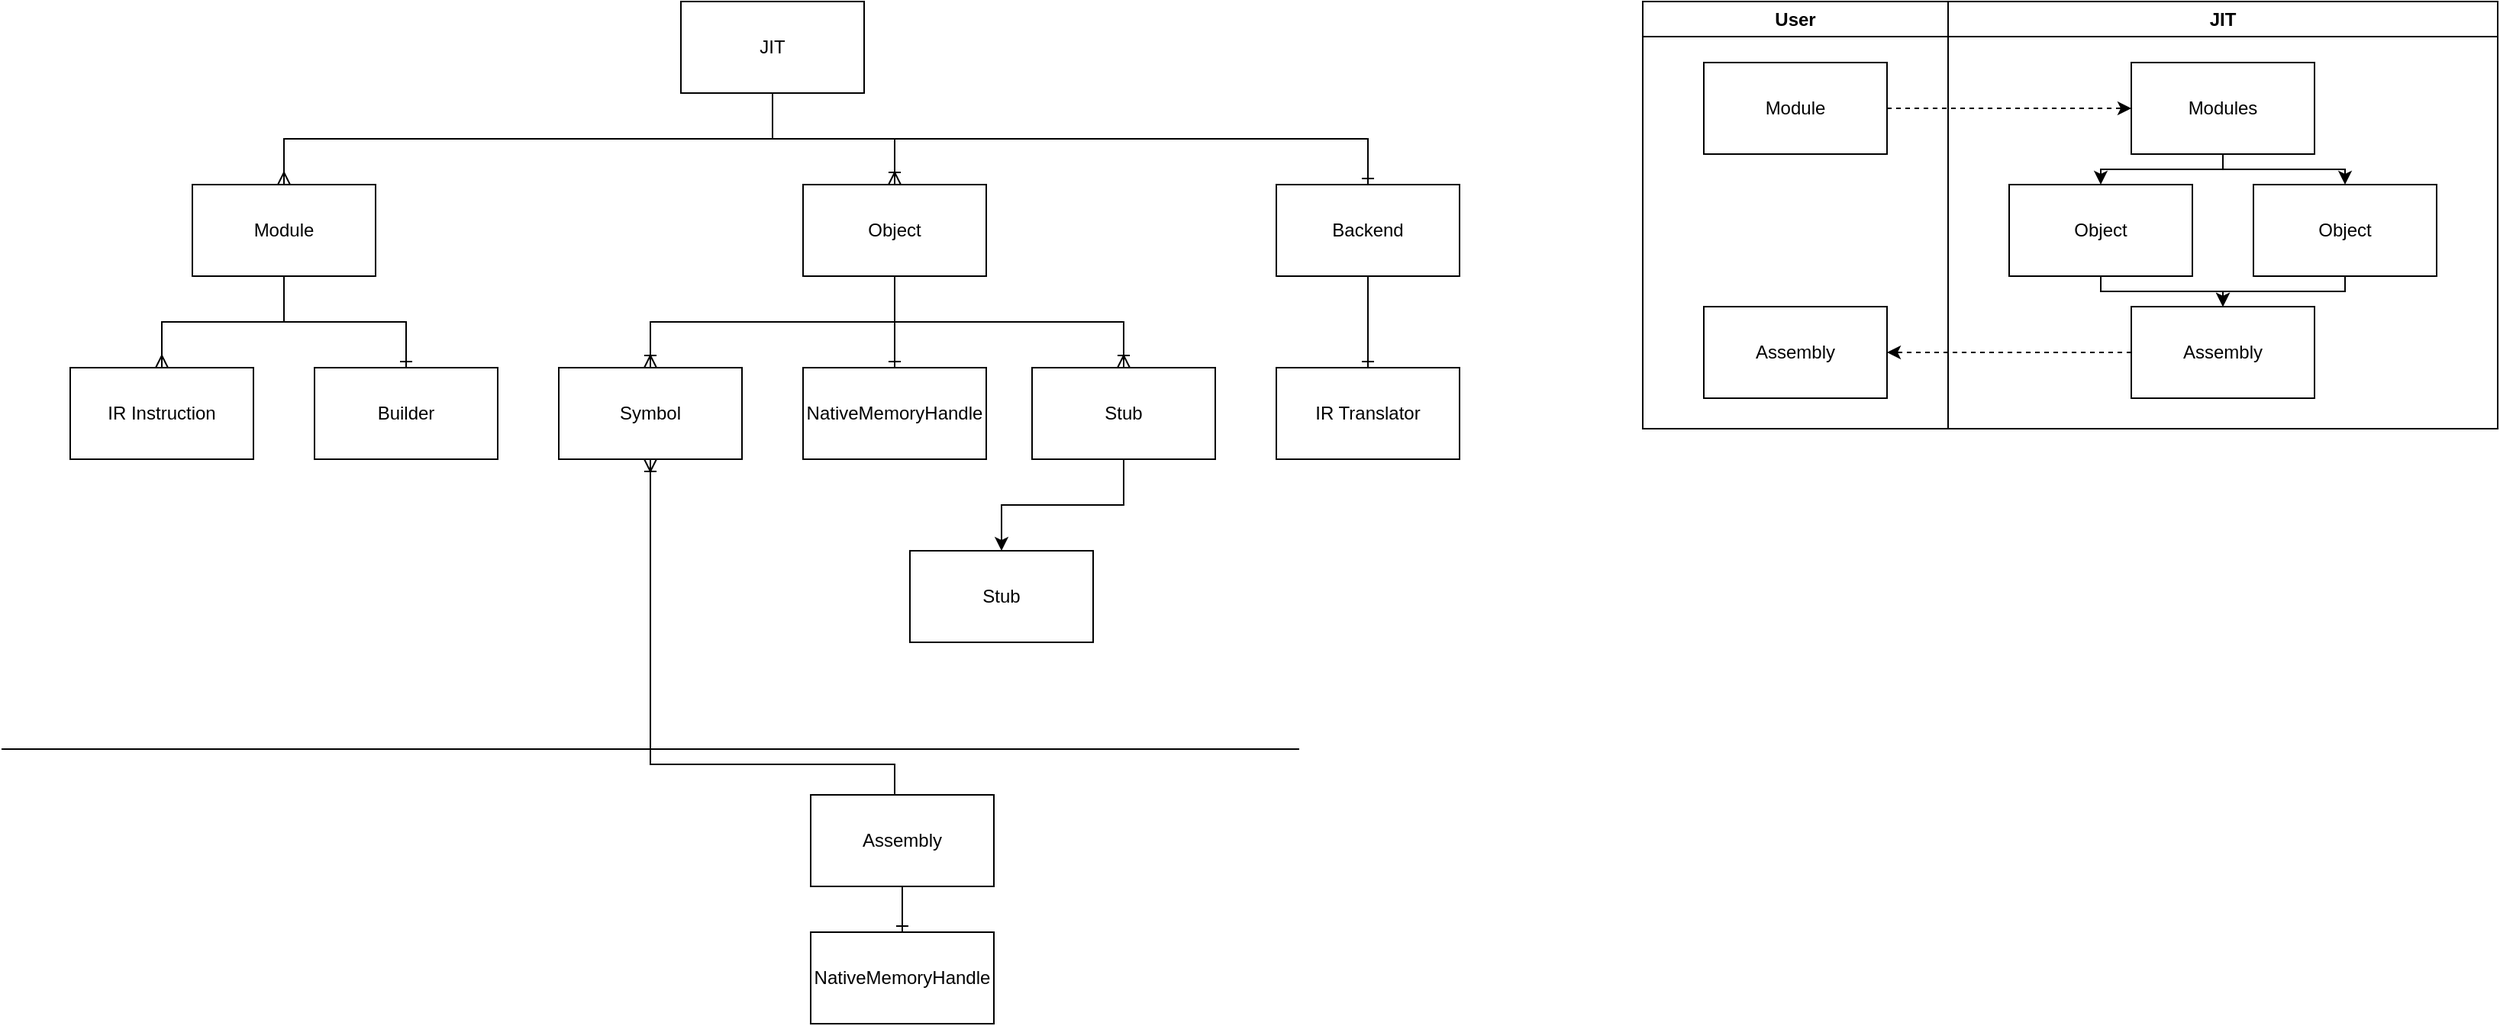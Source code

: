 <mxfile version="25.0.2">
  <diagram name="Page-1" id="Tcy61353ht7fMVRLZO-W">
    <mxGraphModel dx="1793" dy="1055" grid="1" gridSize="10" guides="1" tooltips="1" connect="1" arrows="1" fold="1" page="1" pageScale="1" pageWidth="850" pageHeight="1100" math="0" shadow="0">
      <root>
        <mxCell id="0" />
        <mxCell id="1" parent="0" />
        <mxCell id="yp2cck39GkBOPzyPTyoY-8" value="" style="edgeStyle=orthogonalEdgeStyle;rounded=0;orthogonalLoop=1;jettySize=auto;html=1;endArrow=ERone;endFill=0;" edge="1" parent="1" source="yp2cck39GkBOPzyPTyoY-1" target="yp2cck39GkBOPzyPTyoY-7">
          <mxGeometry relative="1" as="geometry">
            <Array as="points">
              <mxPoint x="190" y="290" />
              <mxPoint x="270" y="290" />
            </Array>
          </mxGeometry>
        </mxCell>
        <mxCell id="yp2cck39GkBOPzyPTyoY-17" style="edgeStyle=orthogonalEdgeStyle;rounded=0;orthogonalLoop=1;jettySize=auto;html=1;exitX=0.5;exitY=1;exitDx=0;exitDy=0;entryX=0.5;entryY=0;entryDx=0;entryDy=0;endArrow=ERmany;endFill=0;" edge="1" parent="1" source="yp2cck39GkBOPzyPTyoY-1" target="yp2cck39GkBOPzyPTyoY-10">
          <mxGeometry relative="1" as="geometry" />
        </mxCell>
        <mxCell id="yp2cck39GkBOPzyPTyoY-1" value="Module" style="rounded=0;whiteSpace=wrap;html=1;" vertex="1" parent="1">
          <mxGeometry x="130" y="200" width="120" height="60" as="geometry" />
        </mxCell>
        <mxCell id="yp2cck39GkBOPzyPTyoY-13" style="edgeStyle=orthogonalEdgeStyle;rounded=0;orthogonalLoop=1;jettySize=auto;html=1;exitX=0.5;exitY=1;exitDx=0;exitDy=0;entryX=0.5;entryY=0;entryDx=0;entryDy=0;endArrow=ERoneToMany;endFill=0;" edge="1" parent="1" source="yp2cck39GkBOPzyPTyoY-2" target="yp2cck39GkBOPzyPTyoY-5">
          <mxGeometry relative="1" as="geometry" />
        </mxCell>
        <mxCell id="yp2cck39GkBOPzyPTyoY-15" style="edgeStyle=orthogonalEdgeStyle;rounded=0;orthogonalLoop=1;jettySize=auto;html=1;exitX=0.5;exitY=1;exitDx=0;exitDy=0;entryX=0.5;entryY=0;entryDx=0;entryDy=0;endArrow=ERone;endFill=0;" edge="1" parent="1" source="yp2cck39GkBOPzyPTyoY-2" target="yp2cck39GkBOPzyPTyoY-14">
          <mxGeometry relative="1" as="geometry" />
        </mxCell>
        <mxCell id="yp2cck39GkBOPzyPTyoY-16" style="edgeStyle=orthogonalEdgeStyle;rounded=0;orthogonalLoop=1;jettySize=auto;html=1;exitX=0.5;exitY=1;exitDx=0;exitDy=0;endArrow=ERmany;endFill=0;" edge="1" parent="1" source="yp2cck39GkBOPzyPTyoY-2" target="yp2cck39GkBOPzyPTyoY-1">
          <mxGeometry relative="1" as="geometry" />
        </mxCell>
        <mxCell id="yp2cck39GkBOPzyPTyoY-2" value="JIT" style="rounded=0;whiteSpace=wrap;html=1;" vertex="1" parent="1">
          <mxGeometry x="450" y="80" width="120" height="60" as="geometry" />
        </mxCell>
        <mxCell id="yp2cck39GkBOPzyPTyoY-3" value="IR Translator" style="rounded=0;whiteSpace=wrap;html=1;" vertex="1" parent="1">
          <mxGeometry x="840" y="320" width="120" height="60" as="geometry" />
        </mxCell>
        <mxCell id="yp2cck39GkBOPzyPTyoY-26" style="edgeStyle=orthogonalEdgeStyle;rounded=0;orthogonalLoop=1;jettySize=auto;html=1;exitX=0.5;exitY=1;exitDx=0;exitDy=0;entryX=0.5;entryY=0;entryDx=0;entryDy=0;endArrow=ERone;endFill=0;" edge="1" parent="1" source="yp2cck39GkBOPzyPTyoY-5" target="yp2cck39GkBOPzyPTyoY-24">
          <mxGeometry relative="1" as="geometry" />
        </mxCell>
        <mxCell id="yp2cck39GkBOPzyPTyoY-28" style="edgeStyle=orthogonalEdgeStyle;rounded=0;orthogonalLoop=1;jettySize=auto;html=1;exitX=0.5;exitY=1;exitDx=0;exitDy=0;entryX=0.5;entryY=0;entryDx=0;entryDy=0;endArrow=ERoneToMany;endFill=0;" edge="1" parent="1" source="yp2cck39GkBOPzyPTyoY-5" target="yp2cck39GkBOPzyPTyoY-27">
          <mxGeometry relative="1" as="geometry" />
        </mxCell>
        <mxCell id="yp2cck39GkBOPzyPTyoY-34" value="" style="edgeStyle=orthogonalEdgeStyle;rounded=0;orthogonalLoop=1;jettySize=auto;html=1;endArrow=ERoneToMany;endFill=0;entryX=0.5;entryY=0;entryDx=0;entryDy=0;" edge="1" parent="1" source="yp2cck39GkBOPzyPTyoY-5" target="yp2cck39GkBOPzyPTyoY-33">
          <mxGeometry relative="1" as="geometry">
            <mxPoint x="760" y="290" as="targetPoint" />
            <Array as="points">
              <mxPoint x="590" y="290" />
              <mxPoint x="740" y="290" />
            </Array>
          </mxGeometry>
        </mxCell>
        <mxCell id="yp2cck39GkBOPzyPTyoY-5" value="Object" style="rounded=0;whiteSpace=wrap;html=1;" vertex="1" parent="1">
          <mxGeometry x="530" y="200" width="120" height="60" as="geometry" />
        </mxCell>
        <mxCell id="yp2cck39GkBOPzyPTyoY-30" value="" style="edgeStyle=orthogonalEdgeStyle;rounded=0;orthogonalLoop=1;jettySize=auto;html=1;endArrow=ERoneToMany;endFill=0;entryX=0.5;entryY=1;entryDx=0;entryDy=0;" edge="1" parent="1" source="yp2cck39GkBOPzyPTyoY-6" target="yp2cck39GkBOPzyPTyoY-27">
          <mxGeometry relative="1" as="geometry">
            <mxPoint x="430" y="460.0" as="targetPoint" />
            <Array as="points">
              <mxPoint x="590" y="580" />
              <mxPoint x="430" y="580" />
            </Array>
          </mxGeometry>
        </mxCell>
        <mxCell id="yp2cck39GkBOPzyPTyoY-32" value="" style="edgeStyle=orthogonalEdgeStyle;rounded=0;orthogonalLoop=1;jettySize=auto;html=1;endArrow=ERone;endFill=0;" edge="1" parent="1" source="yp2cck39GkBOPzyPTyoY-6" target="yp2cck39GkBOPzyPTyoY-31">
          <mxGeometry relative="1" as="geometry" />
        </mxCell>
        <mxCell id="yp2cck39GkBOPzyPTyoY-6" value="Assembly" style="rounded=0;whiteSpace=wrap;html=1;" vertex="1" parent="1">
          <mxGeometry x="535" y="600" width="120" height="60" as="geometry" />
        </mxCell>
        <mxCell id="yp2cck39GkBOPzyPTyoY-7" value="Builder" style="rounded=0;whiteSpace=wrap;html=1;" vertex="1" parent="1">
          <mxGeometry x="210" y="320" width="120" height="60" as="geometry" />
        </mxCell>
        <mxCell id="yp2cck39GkBOPzyPTyoY-10" value="IR Instruction" style="rounded=0;whiteSpace=wrap;html=1;" vertex="1" parent="1">
          <mxGeometry x="50" y="320" width="120" height="60" as="geometry" />
        </mxCell>
        <mxCell id="yp2cck39GkBOPzyPTyoY-25" style="edgeStyle=orthogonalEdgeStyle;rounded=0;orthogonalLoop=1;jettySize=auto;html=1;exitX=0.5;exitY=1;exitDx=0;exitDy=0;entryX=0.5;entryY=0;entryDx=0;entryDy=0;endArrow=ERone;endFill=0;" edge="1" parent="1" source="yp2cck39GkBOPzyPTyoY-14" target="yp2cck39GkBOPzyPTyoY-3">
          <mxGeometry relative="1" as="geometry" />
        </mxCell>
        <mxCell id="yp2cck39GkBOPzyPTyoY-14" value="Backend" style="rounded=0;whiteSpace=wrap;html=1;" vertex="1" parent="1">
          <mxGeometry x="840" y="200" width="120" height="60" as="geometry" />
        </mxCell>
        <mxCell id="yp2cck39GkBOPzyPTyoY-24" value="NativeMemoryHandle" style="rounded=0;whiteSpace=wrap;html=1;" vertex="1" parent="1">
          <mxGeometry x="530" y="320" width="120" height="60" as="geometry" />
        </mxCell>
        <mxCell id="yp2cck39GkBOPzyPTyoY-27" value="Symbol" style="rounded=0;whiteSpace=wrap;html=1;" vertex="1" parent="1">
          <mxGeometry x="370" y="320" width="120" height="60" as="geometry" />
        </mxCell>
        <mxCell id="yp2cck39GkBOPzyPTyoY-29" value="" style="endArrow=none;html=1;rounded=0;" edge="1" parent="1">
          <mxGeometry width="50" height="50" relative="1" as="geometry">
            <mxPoint x="5" y="570" as="sourcePoint" />
            <mxPoint x="855" y="570" as="targetPoint" />
          </mxGeometry>
        </mxCell>
        <mxCell id="yp2cck39GkBOPzyPTyoY-31" value="NativeMemoryHandle" style="rounded=0;whiteSpace=wrap;html=1;" vertex="1" parent="1">
          <mxGeometry x="535" y="690" width="120" height="60" as="geometry" />
        </mxCell>
        <mxCell id="yp2cck39GkBOPzyPTyoY-53" value="" style="edgeStyle=orthogonalEdgeStyle;rounded=0;orthogonalLoop=1;jettySize=auto;html=1;" edge="1" parent="1" source="yp2cck39GkBOPzyPTyoY-33" target="yp2cck39GkBOPzyPTyoY-52">
          <mxGeometry relative="1" as="geometry" />
        </mxCell>
        <mxCell id="yp2cck39GkBOPzyPTyoY-33" value="Stub" style="rounded=0;whiteSpace=wrap;html=1;" vertex="1" parent="1">
          <mxGeometry x="680" y="320" width="120" height="60" as="geometry" />
        </mxCell>
        <mxCell id="yp2cck39GkBOPzyPTyoY-36" value="User" style="swimlane;whiteSpace=wrap;html=1;" vertex="1" parent="1">
          <mxGeometry x="1080" y="80" width="200" height="280" as="geometry" />
        </mxCell>
        <mxCell id="yp2cck39GkBOPzyPTyoY-37" value="Module" style="rounded=0;whiteSpace=wrap;html=1;" vertex="1" parent="yp2cck39GkBOPzyPTyoY-36">
          <mxGeometry x="40" y="40" width="120" height="60" as="geometry" />
        </mxCell>
        <mxCell id="yp2cck39GkBOPzyPTyoY-50" value="Assembly" style="rounded=0;whiteSpace=wrap;html=1;" vertex="1" parent="yp2cck39GkBOPzyPTyoY-36">
          <mxGeometry x="40" y="200" width="120" height="60" as="geometry" />
        </mxCell>
        <mxCell id="yp2cck39GkBOPzyPTyoY-38" value="JIT" style="swimlane;whiteSpace=wrap;html=1;" vertex="1" parent="1">
          <mxGeometry x="1280" y="80" width="360" height="280" as="geometry" />
        </mxCell>
        <mxCell id="yp2cck39GkBOPzyPTyoY-43" value="" style="edgeStyle=orthogonalEdgeStyle;rounded=0;orthogonalLoop=1;jettySize=auto;html=1;" edge="1" parent="yp2cck39GkBOPzyPTyoY-38" source="yp2cck39GkBOPzyPTyoY-39" target="yp2cck39GkBOPzyPTyoY-42">
          <mxGeometry relative="1" as="geometry">
            <Array as="points">
              <mxPoint x="180" y="110" />
              <mxPoint x="100" y="110" />
            </Array>
          </mxGeometry>
        </mxCell>
        <mxCell id="yp2cck39GkBOPzyPTyoY-48" style="edgeStyle=orthogonalEdgeStyle;rounded=0;orthogonalLoop=1;jettySize=auto;html=1;exitX=0.5;exitY=1;exitDx=0;exitDy=0;entryX=0.5;entryY=0;entryDx=0;entryDy=0;" edge="1" parent="yp2cck39GkBOPzyPTyoY-38" source="yp2cck39GkBOPzyPTyoY-39" target="yp2cck39GkBOPzyPTyoY-46">
          <mxGeometry relative="1" as="geometry">
            <Array as="points">
              <mxPoint x="180" y="110" />
              <mxPoint x="260" y="110" />
            </Array>
          </mxGeometry>
        </mxCell>
        <mxCell id="yp2cck39GkBOPzyPTyoY-39" value="Modules" style="rounded=0;whiteSpace=wrap;html=1;" vertex="1" parent="yp2cck39GkBOPzyPTyoY-38">
          <mxGeometry x="120" y="40" width="120" height="60" as="geometry" />
        </mxCell>
        <mxCell id="yp2cck39GkBOPzyPTyoY-45" value="" style="edgeStyle=orthogonalEdgeStyle;rounded=0;orthogonalLoop=1;jettySize=auto;html=1;" edge="1" parent="yp2cck39GkBOPzyPTyoY-38" source="yp2cck39GkBOPzyPTyoY-42" target="yp2cck39GkBOPzyPTyoY-44">
          <mxGeometry relative="1" as="geometry">
            <Array as="points">
              <mxPoint x="100" y="190" />
              <mxPoint x="180" y="190" />
            </Array>
          </mxGeometry>
        </mxCell>
        <mxCell id="yp2cck39GkBOPzyPTyoY-42" value="Object" style="rounded=0;whiteSpace=wrap;html=1;" vertex="1" parent="yp2cck39GkBOPzyPTyoY-38">
          <mxGeometry x="40" y="120" width="120" height="60" as="geometry" />
        </mxCell>
        <mxCell id="yp2cck39GkBOPzyPTyoY-44" value="Assembly" style="rounded=0;whiteSpace=wrap;html=1;" vertex="1" parent="yp2cck39GkBOPzyPTyoY-38">
          <mxGeometry x="120" y="200" width="120" height="60" as="geometry" />
        </mxCell>
        <mxCell id="yp2cck39GkBOPzyPTyoY-49" style="edgeStyle=orthogonalEdgeStyle;rounded=0;orthogonalLoop=1;jettySize=auto;html=1;exitX=0.5;exitY=1;exitDx=0;exitDy=0;entryX=0.5;entryY=0;entryDx=0;entryDy=0;" edge="1" parent="yp2cck39GkBOPzyPTyoY-38" source="yp2cck39GkBOPzyPTyoY-46" target="yp2cck39GkBOPzyPTyoY-44">
          <mxGeometry relative="1" as="geometry">
            <Array as="points">
              <mxPoint x="260" y="190" />
              <mxPoint x="180" y="190" />
            </Array>
          </mxGeometry>
        </mxCell>
        <mxCell id="yp2cck39GkBOPzyPTyoY-46" value="Object" style="rounded=0;whiteSpace=wrap;html=1;" vertex="1" parent="yp2cck39GkBOPzyPTyoY-38">
          <mxGeometry x="200" y="120" width="120" height="60" as="geometry" />
        </mxCell>
        <mxCell id="yp2cck39GkBOPzyPTyoY-41" value="" style="edgeStyle=orthogonalEdgeStyle;rounded=0;orthogonalLoop=1;jettySize=auto;html=1;dashed=1;" edge="1" parent="1" source="yp2cck39GkBOPzyPTyoY-37" target="yp2cck39GkBOPzyPTyoY-39">
          <mxGeometry relative="1" as="geometry" />
        </mxCell>
        <mxCell id="yp2cck39GkBOPzyPTyoY-51" value="" style="edgeStyle=orthogonalEdgeStyle;rounded=0;orthogonalLoop=1;jettySize=auto;html=1;dashed=1;" edge="1" parent="1" source="yp2cck39GkBOPzyPTyoY-44" target="yp2cck39GkBOPzyPTyoY-50">
          <mxGeometry relative="1" as="geometry" />
        </mxCell>
        <mxCell id="yp2cck39GkBOPzyPTyoY-52" value="Stub" style="rounded=0;whiteSpace=wrap;html=1;" vertex="1" parent="1">
          <mxGeometry x="600" y="440" width="120" height="60" as="geometry" />
        </mxCell>
      </root>
    </mxGraphModel>
  </diagram>
</mxfile>
